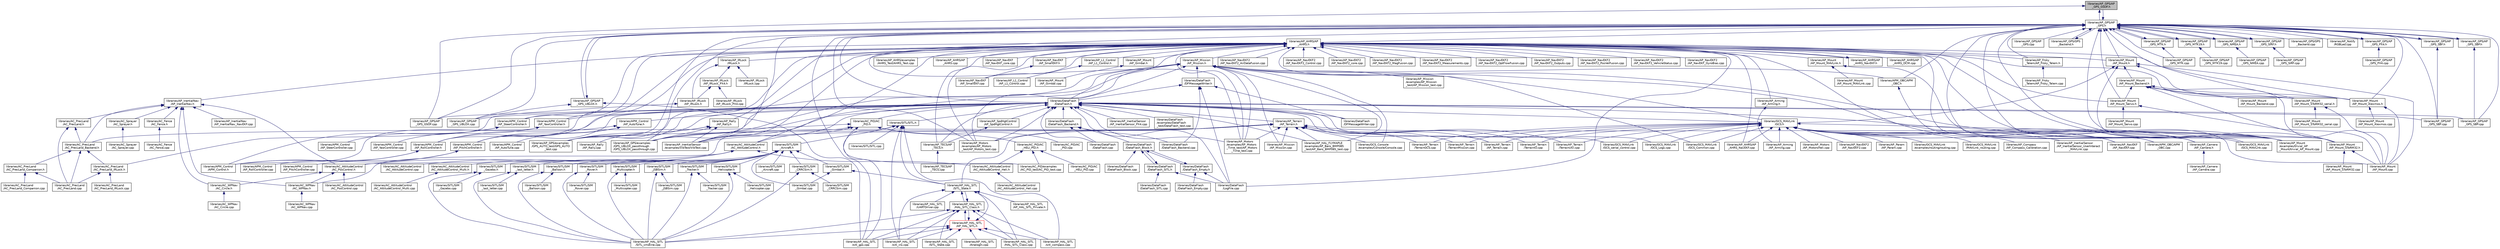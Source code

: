 digraph "libraries/AP_GPS/AP_GPS_GSOF.h"
{
 // INTERACTIVE_SVG=YES
  edge [fontname="Helvetica",fontsize="10",labelfontname="Helvetica",labelfontsize="10"];
  node [fontname="Helvetica",fontsize="10",shape=record];
  Node1 [label="libraries/AP_GPS/AP\l_GPS_GSOF.h",height=0.2,width=0.4,color="black", fillcolor="grey75", style="filled", fontcolor="black"];
  Node1 -> Node2 [dir="back",color="midnightblue",fontsize="10",style="solid",fontname="Helvetica"];
  Node2 [label="libraries/AP_GPS/AP\l_GPS.h",height=0.2,width=0.4,color="black", fillcolor="white", style="filled",URL="$AP__GPS_8h.html"];
  Node2 -> Node3 [dir="back",color="midnightblue",fontsize="10",style="solid",fontname="Helvetica"];
  Node3 [label="libraries/AP_AHRS/AP\l_AHRS.h",height=0.2,width=0.4,color="black", fillcolor="white", style="filled",URL="$AP__AHRS_8h.html"];
  Node3 -> Node4 [dir="back",color="midnightblue",fontsize="10",style="solid",fontname="Helvetica"];
  Node4 [label="libraries/AC_AttitudeControl\l/AC_AttitudeControl.h",height=0.2,width=0.4,color="black", fillcolor="white", style="filled",URL="$AC__AttitudeControl_8h.html",tooltip="ArduCopter attitude control library. "];
  Node4 -> Node5 [dir="back",color="midnightblue",fontsize="10",style="solid",fontname="Helvetica"];
  Node5 [label="libraries/AC_AttitudeControl\l/AC_AttitudeControl.cpp",height=0.2,width=0.4,color="black", fillcolor="white", style="filled",URL="$AC__AttitudeControl_8cpp.html"];
  Node4 -> Node6 [dir="back",color="midnightblue",fontsize="10",style="solid",fontname="Helvetica"];
  Node6 [label="libraries/AC_AttitudeControl\l/AC_AttitudeControl_Heli.h",height=0.2,width=0.4,color="black", fillcolor="white", style="filled",URL="$AC__AttitudeControl__Heli_8h.html",tooltip="ArduCopter attitude control library for traditional helicopters. "];
  Node6 -> Node7 [dir="back",color="midnightblue",fontsize="10",style="solid",fontname="Helvetica"];
  Node7 [label="libraries/AC_AttitudeControl\l/AC_AttitudeControl_Heli.cpp",height=0.2,width=0.4,color="black", fillcolor="white", style="filled",URL="$AC__AttitudeControl__Heli_8cpp.html"];
  Node4 -> Node8 [dir="back",color="midnightblue",fontsize="10",style="solid",fontname="Helvetica"];
  Node8 [label="libraries/AC_AttitudeControl\l/AC_AttitudeControl_Multi.h",height=0.2,width=0.4,color="black", fillcolor="white", style="filled",URL="$AC__AttitudeControl__Multi_8h.html",tooltip="ArduCopter attitude control library. "];
  Node8 -> Node9 [dir="back",color="midnightblue",fontsize="10",style="solid",fontname="Helvetica"];
  Node9 [label="libraries/AC_AttitudeControl\l/AC_AttitudeControl_Multi.cpp",height=0.2,width=0.4,color="black", fillcolor="white", style="filled",URL="$AC__AttitudeControl__Multi_8cpp.html"];
  Node4 -> Node10 [dir="back",color="midnightblue",fontsize="10",style="solid",fontname="Helvetica"];
  Node10 [label="libraries/AC_AttitudeControl\l/AC_PosControl.h",height=0.2,width=0.4,color="black", fillcolor="white", style="filled",URL="$AC__PosControl_8h.html"];
  Node10 -> Node11 [dir="back",color="midnightblue",fontsize="10",style="solid",fontname="Helvetica"];
  Node11 [label="libraries/AC_AttitudeControl\l/AC_PosControl.cpp",height=0.2,width=0.4,color="black", fillcolor="white", style="filled",URL="$AC__PosControl_8cpp.html"];
  Node10 -> Node12 [dir="back",color="midnightblue",fontsize="10",style="solid",fontname="Helvetica"];
  Node12 [label="libraries/AC_WPNav\l/AC_Circle.h",height=0.2,width=0.4,color="black", fillcolor="white", style="filled",URL="$AC__Circle_8h.html"];
  Node12 -> Node13 [dir="back",color="midnightblue",fontsize="10",style="solid",fontname="Helvetica"];
  Node13 [label="libraries/AC_WPNav\l/AC_Circle.cpp",height=0.2,width=0.4,color="black", fillcolor="white", style="filled",URL="$AC__Circle_8cpp.html"];
  Node10 -> Node14 [dir="back",color="midnightblue",fontsize="10",style="solid",fontname="Helvetica"];
  Node14 [label="libraries/AC_WPNav\l/AC_WPNav.h",height=0.2,width=0.4,color="black", fillcolor="white", style="filled",URL="$AC__WPNav_8h.html"];
  Node14 -> Node15 [dir="back",color="midnightblue",fontsize="10",style="solid",fontname="Helvetica"];
  Node15 [label="libraries/AC_WPNav\l/AC_WPNav.cpp",height=0.2,width=0.4,color="black", fillcolor="white", style="filled",URL="$AC__WPNav_8cpp.html"];
  Node4 -> Node14 [dir="back",color="midnightblue",fontsize="10",style="solid",fontname="Helvetica"];
  Node3 -> Node16 [dir="back",color="midnightblue",fontsize="10",style="solid",fontname="Helvetica"];
  Node16 [label="libraries/AP_AHRS/AP\l_AHRS.cpp",height=0.2,width=0.4,color="black", fillcolor="white", style="filled",URL="$AP__AHRS_8cpp.html"];
  Node3 -> Node17 [dir="back",color="midnightblue",fontsize="10",style="solid",fontname="Helvetica"];
  Node17 [label="libraries/AP_AHRS/AP\l_AHRS_NavEKF.h",height=0.2,width=0.4,color="black", fillcolor="white", style="filled",URL="$AP__AHRS__NavEKF_8h.html"];
  Node17 -> Node3 [dir="back",color="midnightblue",fontsize="10",style="solid",fontname="Helvetica"];
  Node3 -> Node18 [dir="back",color="midnightblue",fontsize="10",style="solid",fontname="Helvetica"];
  Node18 [label="libraries/AP_AHRS/AP\l_AHRS_DCM.cpp",height=0.2,width=0.4,color="black", fillcolor="white", style="filled",URL="$AP__AHRS__DCM_8cpp.html"];
  Node3 -> Node19 [dir="back",color="midnightblue",fontsize="10",style="solid",fontname="Helvetica"];
  Node19 [label="libraries/AP_AHRS/AP\l_AHRS_NavEKF.cpp",height=0.2,width=0.4,color="black", fillcolor="white", style="filled",URL="$AP__AHRS__NavEKF_8cpp.html"];
  Node3 -> Node20 [dir="back",color="midnightblue",fontsize="10",style="solid",fontname="Helvetica"];
  Node20 [label="libraries/AP_AHRS/examples\l/AHRS_Test/AHRS_Test.cpp",height=0.2,width=0.4,color="black", fillcolor="white", style="filled",URL="$AHRS__Test_8cpp.html"];
  Node3 -> Node21 [dir="back",color="midnightblue",fontsize="10",style="solid",fontname="Helvetica"];
  Node21 [label="libraries/AP_Arming\l/AP_Arming.h",height=0.2,width=0.4,color="black", fillcolor="white", style="filled",URL="$AP__Arming_8h.html"];
  Node21 -> Node22 [dir="back",color="midnightblue",fontsize="10",style="solid",fontname="Helvetica"];
  Node22 [label="libraries/AP_Arming\l/AP_Arming.cpp",height=0.2,width=0.4,color="black", fillcolor="white", style="filled",URL="$AP__Arming_8cpp.html"];
  Node3 -> Node23 [dir="back",color="midnightblue",fontsize="10",style="solid",fontname="Helvetica"];
  Node23 [label="libraries/AP_Camera\l/AP_Camera.h",height=0.2,width=0.4,color="black", fillcolor="white", style="filled",URL="$AP__Camera_8h.html",tooltip="Photo or video camera manager, with EEPROM-backed storage of constants. "];
  Node23 -> Node24 [dir="back",color="midnightblue",fontsize="10",style="solid",fontname="Helvetica"];
  Node24 [label="libraries/AP_Camera\l/AP_Camera.cpp",height=0.2,width=0.4,color="black", fillcolor="white", style="filled",URL="$AP__Camera_8cpp.html"];
  Node3 -> Node25 [dir="back",color="midnightblue",fontsize="10",style="solid",fontname="Helvetica"];
  Node25 [label="libraries/AP_Frsky\l_Telem/AP_Frsky_Telem.h",height=0.2,width=0.4,color="black", fillcolor="white", style="filled",URL="$AP__Frsky__Telem_8h.html"];
  Node25 -> Node26 [dir="back",color="midnightblue",fontsize="10",style="solid",fontname="Helvetica"];
  Node26 [label="libraries/AP_Frsky\l_Telem/AP_Frsky_Telem.cpp",height=0.2,width=0.4,color="black", fillcolor="white", style="filled",URL="$AP__Frsky__Telem_8cpp.html"];
  Node3 -> Node27 [dir="back",color="midnightblue",fontsize="10",style="solid",fontname="Helvetica"];
  Node27 [label="libraries/AP_GPS/examples\l/GPS_AUTO_test/GPS_AUTO\l_test.cpp",height=0.2,width=0.4,color="black", fillcolor="white", style="filled",URL="$GPS__AUTO__test_8cpp.html"];
  Node3 -> Node28 [dir="back",color="midnightblue",fontsize="10",style="solid",fontname="Helvetica"];
  Node28 [label="libraries/AP_GPS/examples\l/GPS_UBLOX_passthrough\l/GPS_UBLOX_passthrough.cpp",height=0.2,width=0.4,color="black", fillcolor="white", style="filled",URL="$GPS__UBLOX__passthrough_8cpp.html"];
  Node3 -> Node29 [dir="back",color="midnightblue",fontsize="10",style="solid",fontname="Helvetica"];
  Node29 [label="libraries/AP_InertialNav\l/AP_InertialNav.h",height=0.2,width=0.4,color="black", fillcolor="white", style="filled",URL="$AP__InertialNav_8h.html"];
  Node29 -> Node10 [dir="back",color="midnightblue",fontsize="10",style="solid",fontname="Helvetica"];
  Node29 -> Node30 [dir="back",color="midnightblue",fontsize="10",style="solid",fontname="Helvetica"];
  Node30 [label="libraries/AC_Fence\l/AC_Fence.h",height=0.2,width=0.4,color="black", fillcolor="white", style="filled",URL="$AC__Fence_8h.html"];
  Node30 -> Node31 [dir="back",color="midnightblue",fontsize="10",style="solid",fontname="Helvetica"];
  Node31 [label="libraries/AC_Fence\l/AC_Fence.cpp",height=0.2,width=0.4,color="black", fillcolor="white", style="filled",URL="$AC__Fence_8cpp.html"];
  Node29 -> Node32 [dir="back",color="midnightblue",fontsize="10",style="solid",fontname="Helvetica"];
  Node32 [label="libraries/AC_PrecLand\l/AC_PrecLand.h",height=0.2,width=0.4,color="black", fillcolor="white", style="filled",URL="$AC__PrecLand_8h.html"];
  Node32 -> Node33 [dir="back",color="midnightblue",fontsize="10",style="solid",fontname="Helvetica"];
  Node33 [label="libraries/AC_PrecLand\l/AC_PrecLand.cpp",height=0.2,width=0.4,color="black", fillcolor="white", style="filled",URL="$AC__PrecLand_8cpp.html"];
  Node32 -> Node34 [dir="back",color="midnightblue",fontsize="10",style="solid",fontname="Helvetica"];
  Node34 [label="libraries/AC_PrecLand\l/AC_PrecLand_Backend.h",height=0.2,width=0.4,color="black", fillcolor="white", style="filled",URL="$AC__PrecLand__Backend_8h.html"];
  Node34 -> Node33 [dir="back",color="midnightblue",fontsize="10",style="solid",fontname="Helvetica"];
  Node34 -> Node35 [dir="back",color="midnightblue",fontsize="10",style="solid",fontname="Helvetica"];
  Node35 [label="libraries/AC_PrecLand\l/AC_PrecLand_Companion.h",height=0.2,width=0.4,color="black", fillcolor="white", style="filled",URL="$AC__PrecLand__Companion_8h.html"];
  Node35 -> Node33 [dir="back",color="midnightblue",fontsize="10",style="solid",fontname="Helvetica"];
  Node35 -> Node36 [dir="back",color="midnightblue",fontsize="10",style="solid",fontname="Helvetica"];
  Node36 [label="libraries/AC_PrecLand\l/AC_PrecLand_Companion.cpp",height=0.2,width=0.4,color="black", fillcolor="white", style="filled",URL="$AC__PrecLand__Companion_8cpp.html"];
  Node34 -> Node37 [dir="back",color="midnightblue",fontsize="10",style="solid",fontname="Helvetica"];
  Node37 [label="libraries/AC_PrecLand\l/AC_PrecLand_IRLock.h",height=0.2,width=0.4,color="black", fillcolor="white", style="filled",URL="$AC__PrecLand__IRLock_8h.html"];
  Node37 -> Node33 [dir="back",color="midnightblue",fontsize="10",style="solid",fontname="Helvetica"];
  Node37 -> Node38 [dir="back",color="midnightblue",fontsize="10",style="solid",fontname="Helvetica"];
  Node38 [label="libraries/AC_PrecLand\l/AC_PrecLand_IRLock.cpp",height=0.2,width=0.4,color="black", fillcolor="white", style="filled",URL="$AC__PrecLand__IRLock_8cpp.html"];
  Node29 -> Node34 [dir="back",color="midnightblue",fontsize="10",style="solid",fontname="Helvetica"];
  Node29 -> Node39 [dir="back",color="midnightblue",fontsize="10",style="solid",fontname="Helvetica"];
  Node39 [label="libraries/AC_Sprayer\l/AC_Sprayer.h",height=0.2,width=0.4,color="black", fillcolor="white", style="filled",URL="$AC__Sprayer_8h.html",tooltip="Crop sprayer library. "];
  Node39 -> Node40 [dir="back",color="midnightblue",fontsize="10",style="solid",fontname="Helvetica"];
  Node40 [label="libraries/AC_Sprayer\l/AC_Sprayer.cpp",height=0.2,width=0.4,color="black", fillcolor="white", style="filled",URL="$AC__Sprayer_8cpp.html"];
  Node29 -> Node12 [dir="back",color="midnightblue",fontsize="10",style="solid",fontname="Helvetica"];
  Node29 -> Node14 [dir="back",color="midnightblue",fontsize="10",style="solid",fontname="Helvetica"];
  Node29 -> Node41 [dir="back",color="midnightblue",fontsize="10",style="solid",fontname="Helvetica"];
  Node41 [label="libraries/AP_InertialNav\l/AP_InertialNav_NavEKF.cpp",height=0.2,width=0.4,color="black", fillcolor="white", style="filled",URL="$AP__InertialNav__NavEKF_8cpp.html"];
  Node3 -> Node42 [dir="back",color="midnightblue",fontsize="10",style="solid",fontname="Helvetica"];
  Node42 [label="libraries/AP_InertialSensor\l/examples/VibTest/VibTest.cpp",height=0.2,width=0.4,color="black", fillcolor="white", style="filled",URL="$VibTest_8cpp.html"];
  Node3 -> Node43 [dir="back",color="midnightblue",fontsize="10",style="solid",fontname="Helvetica"];
  Node43 [label="libraries/AP_IRLock\l/IRLock.h",height=0.2,width=0.4,color="black", fillcolor="white", style="filled",URL="$IRLock_8h.html"];
  Node43 -> Node44 [dir="back",color="midnightblue",fontsize="10",style="solid",fontname="Helvetica"];
  Node44 [label="libraries/AP_IRLock\l/AP_IRLock.h",height=0.2,width=0.4,color="black", fillcolor="white", style="filled",URL="$AP__IRLock_8h.html"];
  Node44 -> Node37 [dir="back",color="midnightblue",fontsize="10",style="solid",fontname="Helvetica"];
  Node43 -> Node45 [dir="back",color="midnightblue",fontsize="10",style="solid",fontname="Helvetica"];
  Node45 [label="libraries/AP_IRLock\l/AP_IRLock_PX4.h",height=0.2,width=0.4,color="black", fillcolor="white", style="filled",URL="$AP__IRLock__PX4_8h.html"];
  Node45 -> Node44 [dir="back",color="midnightblue",fontsize="10",style="solid",fontname="Helvetica"];
  Node45 -> Node46 [dir="back",color="midnightblue",fontsize="10",style="solid",fontname="Helvetica"];
  Node46 [label="libraries/AP_IRLock\l/AP_IRLock_PX4.cpp",height=0.2,width=0.4,color="black", fillcolor="white", style="filled",URL="$AP__IRLock__PX4_8cpp.html"];
  Node43 -> Node47 [dir="back",color="midnightblue",fontsize="10",style="solid",fontname="Helvetica"];
  Node47 [label="libraries/AP_IRLock\l/IRLock.cpp",height=0.2,width=0.4,color="black", fillcolor="white", style="filled",URL="$IRLock_8cpp.html"];
  Node3 -> Node48 [dir="back",color="midnightblue",fontsize="10",style="solid",fontname="Helvetica"];
  Node48 [label="libraries/AP_L1_Control\l/AP_L1_Control.h",height=0.2,width=0.4,color="black", fillcolor="white", style="filled",URL="$AP__L1__Control_8h.html",tooltip="L1 Control algorithm. This is a instance of an AP_Navigation class. "];
  Node48 -> Node49 [dir="back",color="midnightblue",fontsize="10",style="solid",fontname="Helvetica"];
  Node49 [label="libraries/AP_L1_Control\l/AP_L1_Control.cpp",height=0.2,width=0.4,color="black", fillcolor="white", style="filled",URL="$AP__L1__Control_8cpp.html"];
  Node3 -> Node50 [dir="back",color="midnightblue",fontsize="10",style="solid",fontname="Helvetica"];
  Node50 [label="libraries/AP_Mission\l/AP_Mission.h",height=0.2,width=0.4,color="black", fillcolor="white", style="filled",URL="$AP__Mission_8h.html",tooltip="Handles the MAVLINK command mission stack. Reads and writes mission to storage. "];
  Node50 -> Node23 [dir="back",color="midnightblue",fontsize="10",style="solid",fontname="Helvetica"];
  Node50 -> Node27 [dir="back",color="midnightblue",fontsize="10",style="solid",fontname="Helvetica"];
  Node50 -> Node28 [dir="back",color="midnightblue",fontsize="10",style="solid",fontname="Helvetica"];
  Node50 -> Node51 [dir="back",color="midnightblue",fontsize="10",style="solid",fontname="Helvetica"];
  Node51 [label="libraries/AP_HAL_FLYMAPLE\l/examples/AP_Baro_BMP085\l_test/AP_Baro_BMP085_test.cpp",height=0.2,width=0.4,color="black", fillcolor="white", style="filled",URL="$AP__Baro__BMP085__test_8cpp.html"];
  Node50 -> Node42 [dir="back",color="midnightblue",fontsize="10",style="solid",fontname="Helvetica"];
  Node50 -> Node52 [dir="back",color="midnightblue",fontsize="10",style="solid",fontname="Helvetica"];
  Node52 [label="libraries/AP_Mission\l/AP_Mission.cpp",height=0.2,width=0.4,color="black", fillcolor="white", style="filled",URL="$AP__Mission_8cpp.html",tooltip="Handles the MAVLINK command mission stack. Reads and writes mission to storage. "];
  Node50 -> Node53 [dir="back",color="midnightblue",fontsize="10",style="solid",fontname="Helvetica"];
  Node53 [label="libraries/AP_Mission\l/examples/AP_Mission\l_test/AP_Mission_test.cpp",height=0.2,width=0.4,color="black", fillcolor="white", style="filled",URL="$AP__Mission__test_8cpp.html"];
  Node50 -> Node54 [dir="back",color="midnightblue",fontsize="10",style="solid",fontname="Helvetica"];
  Node54 [label="libraries/AP_Motors\l/examples/AP_Motors\l_test/AP_Motors_test.cpp",height=0.2,width=0.4,color="black", fillcolor="white", style="filled",URL="$AP__Motors__test_8cpp.html"];
  Node50 -> Node55 [dir="back",color="midnightblue",fontsize="10",style="solid",fontname="Helvetica"];
  Node55 [label="libraries/AP_Motors\l/examples/AP_Motors\l_Time_test/AP_Motors\l_Time_test.cpp",height=0.2,width=0.4,color="black", fillcolor="white", style="filled",URL="$AP__Motors__Time__test_8cpp.html"];
  Node50 -> Node56 [dir="back",color="midnightblue",fontsize="10",style="solid",fontname="Helvetica"];
  Node56 [label="libraries/AP_Mount\l/examples/trivial_AP\l_Mount/trivial_AP_Mount.cpp",height=0.2,width=0.4,color="black", fillcolor="white", style="filled",URL="$trivial__AP__Mount_8cpp.html"];
  Node50 -> Node57 [dir="back",color="midnightblue",fontsize="10",style="solid",fontname="Helvetica"];
  Node57 [label="libraries/APM_OBC/APM\l_OBC.h",height=0.2,width=0.4,color="black", fillcolor="white", style="filled",URL="$APM__OBC_8h.html"];
  Node57 -> Node58 [dir="back",color="midnightblue",fontsize="10",style="solid",fontname="Helvetica"];
  Node58 [label="libraries/APM_OBC/APM\l_OBC.cpp",height=0.2,width=0.4,color="black", fillcolor="white", style="filled",URL="$APM__OBC_8cpp.html"];
  Node50 -> Node59 [dir="back",color="midnightblue",fontsize="10",style="solid",fontname="Helvetica"];
  Node59 [label="libraries/DataFlash\l/DataFlash.h",height=0.2,width=0.4,color="black", fillcolor="white", style="filled",URL="$DataFlash_8h.html"];
  Node59 -> Node60 [dir="back",color="midnightblue",fontsize="10",style="solid",fontname="Helvetica"];
  Node60 [label="libraries/AC_PID/AC\l_PID.h",height=0.2,width=0.4,color="black", fillcolor="white", style="filled",URL="$AC__PID_8h.html",tooltip="Generic PID algorithm, with EEPROM-backed storage of constants. "];
  Node60 -> Node4 [dir="back",color="midnightblue",fontsize="10",style="solid",fontname="Helvetica"];
  Node60 -> Node10 [dir="back",color="midnightblue",fontsize="10",style="solid",fontname="Helvetica"];
  Node60 -> Node61 [dir="back",color="midnightblue",fontsize="10",style="solid",fontname="Helvetica"];
  Node61 [label="libraries/AC_PID/AC\l_HELI_PID.h",height=0.2,width=0.4,color="black", fillcolor="white", style="filled",URL="$AC__HELI__PID_8h.html",tooltip="Helicopter Specific Rate PID algorithm, with EEPROM-backed storage of constants. "];
  Node61 -> Node6 [dir="back",color="midnightblue",fontsize="10",style="solid",fontname="Helvetica"];
  Node61 -> Node62 [dir="back",color="midnightblue",fontsize="10",style="solid",fontname="Helvetica"];
  Node62 [label="libraries/AC_PID/AC\l_HELI_PID.cpp",height=0.2,width=0.4,color="black", fillcolor="white", style="filled",URL="$AC__HELI__PID_8cpp.html",tooltip="Generic PID algorithm. "];
  Node61 -> Node63 [dir="back",color="midnightblue",fontsize="10",style="solid",fontname="Helvetica"];
  Node63 [label="libraries/AC_PID/examples\l/AC_PID_test/AC_PID_test.cpp",height=0.2,width=0.4,color="black", fillcolor="white", style="filled",URL="$AC__PID__test_8cpp.html"];
  Node60 -> Node64 [dir="back",color="midnightblue",fontsize="10",style="solid",fontname="Helvetica"];
  Node64 [label="libraries/AC_PID/AC\l_PID.cpp",height=0.2,width=0.4,color="black", fillcolor="white", style="filled",URL="$AC__PID_8cpp.html",tooltip="Generic PID algorithm. "];
  Node60 -> Node63 [dir="back",color="midnightblue",fontsize="10",style="solid",fontname="Helvetica"];
  Node60 -> Node34 [dir="back",color="midnightblue",fontsize="10",style="solid",fontname="Helvetica"];
  Node59 -> Node65 [dir="back",color="midnightblue",fontsize="10",style="solid",fontname="Helvetica"];
  Node65 [label="libraries/AP_GPS/AP\l_GPS_GSOF.cpp",height=0.2,width=0.4,color="black", fillcolor="white", style="filled",URL="$AP__GPS__GSOF_8cpp.html"];
  Node59 -> Node66 [dir="back",color="midnightblue",fontsize="10",style="solid",fontname="Helvetica"];
  Node66 [label="libraries/AP_GPS/AP\l_GPS_SBF.cpp",height=0.2,width=0.4,color="black", fillcolor="white", style="filled",URL="$AP__GPS__SBF_8cpp.html"];
  Node59 -> Node67 [dir="back",color="midnightblue",fontsize="10",style="solid",fontname="Helvetica"];
  Node67 [label="libraries/AP_GPS/AP\l_GPS_SBP.cpp",height=0.2,width=0.4,color="black", fillcolor="white", style="filled",URL="$AP__GPS__SBP_8cpp.html"];
  Node59 -> Node68 [dir="back",color="midnightblue",fontsize="10",style="solid",fontname="Helvetica"];
  Node68 [label="libraries/AP_GPS/AP\l_GPS_UBLOX.cpp",height=0.2,width=0.4,color="black", fillcolor="white", style="filled",URL="$AP__GPS__UBLOX_8cpp.html"];
  Node59 -> Node27 [dir="back",color="midnightblue",fontsize="10",style="solid",fontname="Helvetica"];
  Node59 -> Node28 [dir="back",color="midnightblue",fontsize="10",style="solid",fontname="Helvetica"];
  Node59 -> Node51 [dir="back",color="midnightblue",fontsize="10",style="solid",fontname="Helvetica"];
  Node59 -> Node69 [dir="back",color="midnightblue",fontsize="10",style="solid",fontname="Helvetica"];
  Node69 [label="libraries/AP_InertialSensor\l/AP_InertialSensor_PX4.cpp",height=0.2,width=0.4,color="black", fillcolor="white", style="filled",URL="$AP__InertialSensor__PX4_8cpp.html"];
  Node59 -> Node42 [dir="back",color="midnightblue",fontsize="10",style="solid",fontname="Helvetica"];
  Node59 -> Node54 [dir="back",color="midnightblue",fontsize="10",style="solid",fontname="Helvetica"];
  Node59 -> Node55 [dir="back",color="midnightblue",fontsize="10",style="solid",fontname="Helvetica"];
  Node59 -> Node56 [dir="back",color="midnightblue",fontsize="10",style="solid",fontname="Helvetica"];
  Node59 -> Node70 [dir="back",color="midnightblue",fontsize="10",style="solid",fontname="Helvetica"];
  Node70 [label="libraries/AP_SpdHgtControl\l/AP_SpdHgtControl.h",height=0.2,width=0.4,color="black", fillcolor="white", style="filled",URL="$AP__SpdHgtControl_8h.html",tooltip="generic speed & height controller interface "];
  Node70 -> Node71 [dir="back",color="midnightblue",fontsize="10",style="solid",fontname="Helvetica"];
  Node71 [label="libraries/AP_TECS/AP\l_TECS.h",height=0.2,width=0.4,color="black", fillcolor="white", style="filled",URL="$AP__TECS_8h.html",tooltip="Combined Total Energy Speed & Height Control. This is a instance of an AP_SpdHgtControl class..."];
  Node71 -> Node72 [dir="back",color="midnightblue",fontsize="10",style="solid",fontname="Helvetica"];
  Node72 [label="libraries/AP_TECS/AP\l_TECS.cpp",height=0.2,width=0.4,color="black", fillcolor="white", style="filled",URL="$AP__TECS_8cpp.html"];
  Node59 -> Node71 [dir="back",color="midnightblue",fontsize="10",style="solid",fontname="Helvetica"];
  Node59 -> Node73 [dir="back",color="midnightblue",fontsize="10",style="solid",fontname="Helvetica"];
  Node73 [label="libraries/AP_Terrain\l/AP_Terrain.cpp",height=0.2,width=0.4,color="black", fillcolor="white", style="filled",URL="$AP__Terrain_8cpp.html"];
  Node59 -> Node74 [dir="back",color="midnightblue",fontsize="10",style="solid",fontname="Helvetica"];
  Node74 [label="libraries/AP_Terrain\l/AP_Terrain.h",height=0.2,width=0.4,color="black", fillcolor="white", style="filled",URL="$AP__Terrain_8h.html"];
  Node74 -> Node27 [dir="back",color="midnightblue",fontsize="10",style="solid",fontname="Helvetica"];
  Node74 -> Node28 [dir="back",color="midnightblue",fontsize="10",style="solid",fontname="Helvetica"];
  Node74 -> Node51 [dir="back",color="midnightblue",fontsize="10",style="solid",fontname="Helvetica"];
  Node74 -> Node75 [dir="back",color="midnightblue",fontsize="10",style="solid",fontname="Helvetica"];
  Node75 [label="libraries/AP_HAL_SITL\l/SITL_State.h",height=0.2,width=0.4,color="black", fillcolor="white", style="filled",URL="$SITL__State_8h.html"];
  Node75 -> Node76 [dir="back",color="midnightblue",fontsize="10",style="solid",fontname="Helvetica"];
  Node76 [label="libraries/AP_HAL_SITL\l/HAL_SITL_Class.h",height=0.2,width=0.4,color="black", fillcolor="white", style="filled",URL="$HAL__SITL__Class_8h.html"];
  Node76 -> Node77 [dir="back",color="midnightblue",fontsize="10",style="solid",fontname="Helvetica"];
  Node77 [label="libraries/AP_HAL_SITL\l/AP_HAL_SITL.h",height=0.2,width=0.4,color="red", fillcolor="white", style="filled",URL="$AP__HAL__SITL_8h.html"];
  Node77 -> Node78 [dir="back",color="midnightblue",fontsize="10",style="solid",fontname="Helvetica"];
  Node78 [label="libraries/AP_HAL_SITL\l/AnalogIn.cpp",height=0.2,width=0.4,color="black", fillcolor="white", style="filled",URL="$SITL_2AnalogIn_8cpp.html"];
  Node77 -> Node76 [dir="back",color="midnightblue",fontsize="10",style="solid",fontname="Helvetica"];
  Node77 -> Node75 [dir="back",color="midnightblue",fontsize="10",style="solid",fontname="Helvetica"];
  Node77 -> Node79 [dir="back",color="midnightblue",fontsize="10",style="solid",fontname="Helvetica"];
  Node79 [label="libraries/AP_HAL_SITL\l/HAL_SITL_Class.cpp",height=0.2,width=0.4,color="black", fillcolor="white", style="filled",URL="$HAL__SITL__Class_8cpp.html"];
  Node77 -> Node80 [dir="back",color="midnightblue",fontsize="10",style="solid",fontname="Helvetica"];
  Node80 [label="libraries/AP_HAL_SITL\l/SITL_cmdline.cpp",height=0.2,width=0.4,color="black", fillcolor="white", style="filled",URL="$SITL__cmdline_8cpp.html"];
  Node77 -> Node81 [dir="back",color="midnightblue",fontsize="10",style="solid",fontname="Helvetica"];
  Node81 [label="libraries/AP_HAL_SITL\l/sitl_compass.cpp",height=0.2,width=0.4,color="black", fillcolor="white", style="filled",URL="$sitl__compass_8cpp.html"];
  Node77 -> Node82 [dir="back",color="midnightblue",fontsize="10",style="solid",fontname="Helvetica"];
  Node82 [label="libraries/AP_HAL_SITL\l/sitl_gps.cpp",height=0.2,width=0.4,color="black", fillcolor="white", style="filled",URL="$sitl__gps_8cpp.html"];
  Node77 -> Node83 [dir="back",color="midnightblue",fontsize="10",style="solid",fontname="Helvetica"];
  Node83 [label="libraries/AP_HAL_SITL\l/sitl_ins.cpp",height=0.2,width=0.4,color="black", fillcolor="white", style="filled",URL="$sitl__ins_8cpp.html"];
  Node77 -> Node84 [dir="back",color="midnightblue",fontsize="10",style="solid",fontname="Helvetica"];
  Node84 [label="libraries/AP_HAL_SITL\l/SITL_State.cpp",height=0.2,width=0.4,color="black", fillcolor="white", style="filled",URL="$SITL__State_8cpp.html"];
  Node76 -> Node75 [dir="back",color="midnightblue",fontsize="10",style="solid",fontname="Helvetica"];
  Node76 -> Node79 [dir="back",color="midnightblue",fontsize="10",style="solid",fontname="Helvetica"];
  Node76 -> Node80 [dir="back",color="midnightblue",fontsize="10",style="solid",fontname="Helvetica"];
  Node76 -> Node81 [dir="back",color="midnightblue",fontsize="10",style="solid",fontname="Helvetica"];
  Node76 -> Node82 [dir="back",color="midnightblue",fontsize="10",style="solid",fontname="Helvetica"];
  Node76 -> Node83 [dir="back",color="midnightblue",fontsize="10",style="solid",fontname="Helvetica"];
  Node76 -> Node84 [dir="back",color="midnightblue",fontsize="10",style="solid",fontname="Helvetica"];
  Node75 -> Node85 [dir="back",color="midnightblue",fontsize="10",style="solid",fontname="Helvetica"];
  Node85 [label="libraries/AP_HAL_SITL\l/AP_HAL_SITL_Private.h",height=0.2,width=0.4,color="black", fillcolor="white", style="filled",URL="$AP__HAL__SITL__Private_8h.html"];
  Node75 -> Node79 [dir="back",color="midnightblue",fontsize="10",style="solid",fontname="Helvetica"];
  Node75 -> Node83 [dir="back",color="midnightblue",fontsize="10",style="solid",fontname="Helvetica"];
  Node75 -> Node86 [dir="back",color="midnightblue",fontsize="10",style="solid",fontname="Helvetica"];
  Node86 [label="libraries/AP_HAL_SITL\l/UARTDriver.cpp",height=0.2,width=0.4,color="black", fillcolor="white", style="filled",URL="$SITL_2UARTDriver_8cpp.html"];
  Node74 -> Node42 [dir="back",color="midnightblue",fontsize="10",style="solid",fontname="Helvetica"];
  Node74 -> Node52 [dir="back",color="midnightblue",fontsize="10",style="solid",fontname="Helvetica"];
  Node74 -> Node54 [dir="back",color="midnightblue",fontsize="10",style="solid",fontname="Helvetica"];
  Node74 -> Node55 [dir="back",color="midnightblue",fontsize="10",style="solid",fontname="Helvetica"];
  Node74 -> Node56 [dir="back",color="midnightblue",fontsize="10",style="solid",fontname="Helvetica"];
  Node74 -> Node73 [dir="back",color="midnightblue",fontsize="10",style="solid",fontname="Helvetica"];
  Node74 -> Node87 [dir="back",color="midnightblue",fontsize="10",style="solid",fontname="Helvetica"];
  Node87 [label="libraries/AP_Terrain\l/TerrainGCS.cpp",height=0.2,width=0.4,color="black", fillcolor="white", style="filled",URL="$TerrainGCS_8cpp.html"];
  Node74 -> Node88 [dir="back",color="midnightblue",fontsize="10",style="solid",fontname="Helvetica"];
  Node88 [label="libraries/AP_Terrain\l/TerrainIO.cpp",height=0.2,width=0.4,color="black", fillcolor="white", style="filled",URL="$TerrainIO_8cpp.html"];
  Node74 -> Node89 [dir="back",color="midnightblue",fontsize="10",style="solid",fontname="Helvetica"];
  Node89 [label="libraries/AP_Terrain\l/TerrainMission.cpp",height=0.2,width=0.4,color="black", fillcolor="white", style="filled",URL="$TerrainMission_8cpp.html"];
  Node74 -> Node90 [dir="back",color="midnightblue",fontsize="10",style="solid",fontname="Helvetica"];
  Node90 [label="libraries/AP_Terrain\l/TerrainUtil.cpp",height=0.2,width=0.4,color="black", fillcolor="white", style="filled",URL="$TerrainUtil_8cpp.html"];
  Node74 -> Node91 [dir="back",color="midnightblue",fontsize="10",style="solid",fontname="Helvetica"];
  Node91 [label="libraries/GCS_Console\l/examples/Console/Console.cpp",height=0.2,width=0.4,color="black", fillcolor="white", style="filled",URL="$GCS__Console_2examples_2Console_2Console_8cpp.html"];
  Node59 -> Node92 [dir="back",color="midnightblue",fontsize="10",style="solid",fontname="Helvetica"];
  Node92 [label="libraries/APM_Control\l/AP_AutoTune.h",height=0.2,width=0.4,color="black", fillcolor="white", style="filled",URL="$AP__AutoTune_8h.html"];
  Node92 -> Node93 [dir="back",color="midnightblue",fontsize="10",style="solid",fontname="Helvetica"];
  Node93 [label="libraries/APM_Control\l/AP_AutoTune.cpp",height=0.2,width=0.4,color="black", fillcolor="white", style="filled",URL="$AP__AutoTune_8cpp.html"];
  Node92 -> Node94 [dir="back",color="midnightblue",fontsize="10",style="solid",fontname="Helvetica"];
  Node94 [label="libraries/APM_Control\l/AP_PitchController.h",height=0.2,width=0.4,color="black", fillcolor="white", style="filled",URL="$AP__PitchController_8h.html"];
  Node94 -> Node95 [dir="back",color="midnightblue",fontsize="10",style="solid",fontname="Helvetica"];
  Node95 [label="libraries/APM_Control\l/AP_PitchController.cpp",height=0.2,width=0.4,color="black", fillcolor="white", style="filled",URL="$AP__PitchController_8cpp.html"];
  Node94 -> Node96 [dir="back",color="midnightblue",fontsize="10",style="solid",fontname="Helvetica"];
  Node96 [label="libraries/APM_Control\l/APM_Control.h",height=0.2,width=0.4,color="black", fillcolor="white", style="filled",URL="$APM__Control_8h.html"];
  Node92 -> Node97 [dir="back",color="midnightblue",fontsize="10",style="solid",fontname="Helvetica"];
  Node97 [label="libraries/APM_Control\l/AP_RollController.h",height=0.2,width=0.4,color="black", fillcolor="white", style="filled",URL="$AP__RollController_8h.html"];
  Node97 -> Node98 [dir="back",color="midnightblue",fontsize="10",style="solid",fontname="Helvetica"];
  Node98 [label="libraries/APM_Control\l/AP_RollController.cpp",height=0.2,width=0.4,color="black", fillcolor="white", style="filled",URL="$AP__RollController_8cpp.html"];
  Node97 -> Node96 [dir="back",color="midnightblue",fontsize="10",style="solid",fontname="Helvetica"];
  Node59 -> Node94 [dir="back",color="midnightblue",fontsize="10",style="solid",fontname="Helvetica"];
  Node59 -> Node97 [dir="back",color="midnightblue",fontsize="10",style="solid",fontname="Helvetica"];
  Node59 -> Node99 [dir="back",color="midnightblue",fontsize="10",style="solid",fontname="Helvetica"];
  Node99 [label="libraries/APM_Control\l/AP_SteerController.h",height=0.2,width=0.4,color="black", fillcolor="white", style="filled",URL="$AP__SteerController_8h.html"];
  Node99 -> Node100 [dir="back",color="midnightblue",fontsize="10",style="solid",fontname="Helvetica"];
  Node100 [label="libraries/APM_Control\l/AP_SteerController.cpp",height=0.2,width=0.4,color="black", fillcolor="white", style="filled",URL="$AP__SteerController_8cpp.html"];
  Node99 -> Node96 [dir="back",color="midnightblue",fontsize="10",style="solid",fontname="Helvetica"];
  Node59 -> Node101 [dir="back",color="midnightblue",fontsize="10",style="solid",fontname="Helvetica"];
  Node101 [label="libraries/APM_Control\l/AP_YawController.h",height=0.2,width=0.4,color="black", fillcolor="white", style="filled",URL="$AP__YawController_8h.html"];
  Node101 -> Node102 [dir="back",color="midnightblue",fontsize="10",style="solid",fontname="Helvetica"];
  Node102 [label="libraries/APM_Control\l/AP_YawController.cpp",height=0.2,width=0.4,color="black", fillcolor="white", style="filled",URL="$AP__YawController_8cpp.html"];
  Node101 -> Node96 [dir="back",color="midnightblue",fontsize="10",style="solid",fontname="Helvetica"];
  Node59 -> Node103 [dir="back",color="midnightblue",fontsize="10",style="solid",fontname="Helvetica"];
  Node103 [label="libraries/DataFlash\l/DataFlash.cpp",height=0.2,width=0.4,color="black", fillcolor="white", style="filled",URL="$DataFlash_8cpp.html"];
  Node59 -> Node104 [dir="back",color="midnightblue",fontsize="10",style="solid",fontname="Helvetica"];
  Node104 [label="libraries/DataFlash\l/DataFlash_Backend.h",height=0.2,width=0.4,color="black", fillcolor="white", style="filled",URL="$DataFlash__Backend_8h.html"];
  Node104 -> Node103 [dir="back",color="midnightblue",fontsize="10",style="solid",fontname="Helvetica"];
  Node104 -> Node105 [dir="back",color="midnightblue",fontsize="10",style="solid",fontname="Helvetica"];
  Node105 [label="libraries/DataFlash\l/DataFlash_Backend.cpp",height=0.2,width=0.4,color="black", fillcolor="white", style="filled",URL="$DataFlash__Backend_8cpp.html"];
  Node104 -> Node106 [dir="back",color="midnightblue",fontsize="10",style="solid",fontname="Helvetica"];
  Node106 [label="libraries/DataFlash\l/DataFlash_Block.h",height=0.2,width=0.4,color="black", fillcolor="white", style="filled",URL="$DataFlash__Block_8h.html"];
  Node106 -> Node107 [dir="back",color="midnightblue",fontsize="10",style="solid",fontname="Helvetica"];
  Node107 [label="libraries/DataFlash\l/DataFlash_Block.cpp",height=0.2,width=0.4,color="black", fillcolor="white", style="filled",URL="$DataFlash__Block_8cpp.html"];
  Node106 -> Node108 [dir="back",color="midnightblue",fontsize="10",style="solid",fontname="Helvetica"];
  Node108 [label="libraries/DataFlash\l/DataFlash_SITL.h",height=0.2,width=0.4,color="black", fillcolor="white", style="filled",URL="$DataFlash__SITL_8h.html"];
  Node108 -> Node106 [dir="back",color="midnightblue",fontsize="10",style="solid",fontname="Helvetica"];
  Node108 -> Node109 [dir="back",color="midnightblue",fontsize="10",style="solid",fontname="Helvetica"];
  Node109 [label="libraries/DataFlash\l/DataFlash_SITL.cpp",height=0.2,width=0.4,color="black", fillcolor="white", style="filled",URL="$DataFlash__SITL_8cpp.html"];
  Node108 -> Node110 [dir="back",color="midnightblue",fontsize="10",style="solid",fontname="Helvetica"];
  Node110 [label="libraries/DataFlash\l/LogFile.cpp",height=0.2,width=0.4,color="black", fillcolor="white", style="filled",URL="$LogFile_8cpp.html"];
  Node106 -> Node111 [dir="back",color="midnightblue",fontsize="10",style="solid",fontname="Helvetica"];
  Node111 [label="libraries/DataFlash\l/DataFlash_Empty.h",height=0.2,width=0.4,color="black", fillcolor="white", style="filled",URL="$DataFlash__Empty_8h.html"];
  Node111 -> Node106 [dir="back",color="midnightblue",fontsize="10",style="solid",fontname="Helvetica"];
  Node111 -> Node112 [dir="back",color="midnightblue",fontsize="10",style="solid",fontname="Helvetica"];
  Node112 [label="libraries/DataFlash\l/DataFlash_Empty.cpp",height=0.2,width=0.4,color="black", fillcolor="white", style="filled",URL="$DataFlash__Empty_8cpp.html"];
  Node111 -> Node110 [dir="back",color="midnightblue",fontsize="10",style="solid",fontname="Helvetica"];
  Node59 -> Node113 [dir="back",color="midnightblue",fontsize="10",style="solid",fontname="Helvetica"];
  Node113 [label="libraries/DataFlash\l/DFMessageWriter.cpp",height=0.2,width=0.4,color="black", fillcolor="white", style="filled",URL="$DFMessageWriter_8cpp.html"];
  Node59 -> Node114 [dir="back",color="midnightblue",fontsize="10",style="solid",fontname="Helvetica"];
  Node114 [label="libraries/DataFlash\l/examples/DataFlash\l_test/DataFlash_test.cpp",height=0.2,width=0.4,color="black", fillcolor="white", style="filled",URL="$DataFlash__test_8cpp.html"];
  Node59 -> Node110 [dir="back",color="midnightblue",fontsize="10",style="solid",fontname="Helvetica"];
  Node59 -> Node115 [dir="back",color="midnightblue",fontsize="10",style="solid",fontname="Helvetica"];
  Node115 [label="libraries/GCS_MAVLink\l/GCS.h",height=0.2,width=0.4,color="black", fillcolor="white", style="filled",URL="$GCS_8h.html",tooltip="Interface definition for the various Ground Control System. "];
  Node115 -> Node19 [dir="back",color="midnightblue",fontsize="10",style="solid",fontname="Helvetica"];
  Node115 -> Node22 [dir="back",color="midnightblue",fontsize="10",style="solid",fontname="Helvetica"];
  Node115 -> Node23 [dir="back",color="midnightblue",fontsize="10",style="solid",fontname="Helvetica"];
  Node115 -> Node116 [dir="back",color="midnightblue",fontsize="10",style="solid",fontname="Helvetica"];
  Node116 [label="libraries/AP_Compass\l/AP_Compass_Calibration.cpp",height=0.2,width=0.4,color="black", fillcolor="white", style="filled",URL="$AP__Compass__Calibration_8cpp.html"];
  Node115 -> Node117 [dir="back",color="midnightblue",fontsize="10",style="solid",fontname="Helvetica"];
  Node117 [label="libraries/AP_InertialSensor\l/AP_InertialSensor_UserInteract\l_MAVLink.cpp",height=0.2,width=0.4,color="black", fillcolor="white", style="filled",URL="$AP__InertialSensor__UserInteract__MAVLink_8cpp.html"];
  Node115 -> Node118 [dir="back",color="midnightblue",fontsize="10",style="solid",fontname="Helvetica"];
  Node118 [label="libraries/AP_Motors\l/AP_MotorsHeli.cpp",height=0.2,width=0.4,color="black", fillcolor="white", style="filled",URL="$AP__MotorsHeli_8cpp.html"];
  Node115 -> Node119 [dir="back",color="midnightblue",fontsize="10",style="solid",fontname="Helvetica"];
  Node119 [label="libraries/AP_Mount\l/AP_Mount_SToRM32.h",height=0.2,width=0.4,color="black", fillcolor="white", style="filled",URL="$AP__Mount__SToRM32_8h.html"];
  Node119 -> Node120 [dir="back",color="midnightblue",fontsize="10",style="solid",fontname="Helvetica"];
  Node120 [label="libraries/AP_Mount\l/AP_Mount.cpp",height=0.2,width=0.4,color="black", fillcolor="white", style="filled",URL="$AP__Mount_8cpp.html"];
  Node119 -> Node121 [dir="back",color="midnightblue",fontsize="10",style="solid",fontname="Helvetica"];
  Node121 [label="libraries/AP_Mount\l/AP_Mount_SToRM32.cpp",height=0.2,width=0.4,color="black", fillcolor="white", style="filled",URL="$AP__Mount__SToRM32_8cpp.html"];
  Node115 -> Node122 [dir="back",color="midnightblue",fontsize="10",style="solid",fontname="Helvetica"];
  Node122 [label="libraries/AP_NavEKF\l/AP_NavEKF.cpp",height=0.2,width=0.4,color="black", fillcolor="white", style="filled",URL="$AP__NavEKF_8cpp.html"];
  Node115 -> Node123 [dir="back",color="midnightblue",fontsize="10",style="solid",fontname="Helvetica"];
  Node123 [label="libraries/AP_NavEKF2\l/AP_NavEKF2.cpp",height=0.2,width=0.4,color="black", fillcolor="white", style="filled",URL="$AP__NavEKF2_8cpp.html"];
  Node115 -> Node124 [dir="back",color="midnightblue",fontsize="10",style="solid",fontname="Helvetica"];
  Node124 [label="libraries/AP_Param\l/AP_Param.cpp",height=0.2,width=0.4,color="black", fillcolor="white", style="filled",URL="$AP__Param_8cpp.html",tooltip="The AP variable store. "];
  Node115 -> Node73 [dir="back",color="midnightblue",fontsize="10",style="solid",fontname="Helvetica"];
  Node115 -> Node87 [dir="back",color="midnightblue",fontsize="10",style="solid",fontname="Helvetica"];
  Node115 -> Node88 [dir="back",color="midnightblue",fontsize="10",style="solid",fontname="Helvetica"];
  Node115 -> Node89 [dir="back",color="midnightblue",fontsize="10",style="solid",fontname="Helvetica"];
  Node115 -> Node90 [dir="back",color="midnightblue",fontsize="10",style="solid",fontname="Helvetica"];
  Node115 -> Node58 [dir="back",color="midnightblue",fontsize="10",style="solid",fontname="Helvetica"];
  Node115 -> Node125 [dir="back",color="midnightblue",fontsize="10",style="solid",fontname="Helvetica"];
  Node125 [label="libraries/GCS_MAVLink\l/examples/routing/routing.cpp",height=0.2,width=0.4,color="black", fillcolor="white", style="filled",URL="$routing_8cpp.html"];
  Node115 -> Node126 [dir="back",color="midnightblue",fontsize="10",style="solid",fontname="Helvetica"];
  Node126 [label="libraries/GCS_MAVLink\l/GCS_Common.cpp",height=0.2,width=0.4,color="black", fillcolor="white", style="filled",URL="$GCS__Common_8cpp.html"];
  Node115 -> Node127 [dir="back",color="midnightblue",fontsize="10",style="solid",fontname="Helvetica"];
  Node127 [label="libraries/GCS_MAVLink\l/GCS_Logs.cpp",height=0.2,width=0.4,color="black", fillcolor="white", style="filled",URL="$GCS__Logs_8cpp.html"];
  Node115 -> Node128 [dir="back",color="midnightblue",fontsize="10",style="solid",fontname="Helvetica"];
  Node128 [label="libraries/GCS_MAVLink\l/GCS_MAVLink.cpp",height=0.2,width=0.4,color="black", fillcolor="white", style="filled",URL="$GCS__MAVLink_8cpp.html"];
  Node115 -> Node129 [dir="back",color="midnightblue",fontsize="10",style="solid",fontname="Helvetica"];
  Node129 [label="libraries/GCS_MAVLink\l/GCS_serial_control.cpp",height=0.2,width=0.4,color="black", fillcolor="white", style="filled",URL="$GCS__serial__control_8cpp.html"];
  Node115 -> Node130 [dir="back",color="midnightblue",fontsize="10",style="solid",fontname="Helvetica"];
  Node130 [label="libraries/GCS_MAVLink\l/MAVLink_routing.cpp",height=0.2,width=0.4,color="black", fillcolor="white", style="filled",URL="$MAVLink__routing_8cpp.html"];
  Node59 -> Node127 [dir="back",color="midnightblue",fontsize="10",style="solid",fontname="Helvetica"];
  Node59 -> Node129 [dir="back",color="midnightblue",fontsize="10",style="solid",fontname="Helvetica"];
  Node59 -> Node131 [dir="back",color="midnightblue",fontsize="10",style="solid",fontname="Helvetica"];
  Node131 [label="libraries/SITL/SITL.h",height=0.2,width=0.4,color="black", fillcolor="white", style="filled",URL="$SITL_8h.html"];
  Node131 -> Node75 [dir="back",color="midnightblue",fontsize="10",style="solid",fontname="Helvetica"];
  Node131 -> Node81 [dir="back",color="midnightblue",fontsize="10",style="solid",fontname="Helvetica"];
  Node131 -> Node82 [dir="back",color="midnightblue",fontsize="10",style="solid",fontname="Helvetica"];
  Node131 -> Node83 [dir="back",color="midnightblue",fontsize="10",style="solid",fontname="Helvetica"];
  Node131 -> Node132 [dir="back",color="midnightblue",fontsize="10",style="solid",fontname="Helvetica"];
  Node132 [label="libraries/SITL/SIM\l_Aircraft.h",height=0.2,width=0.4,color="black", fillcolor="white", style="filled",URL="$SIM__Aircraft_8h.html"];
  Node132 -> Node133 [dir="back",color="midnightblue",fontsize="10",style="solid",fontname="Helvetica"];
  Node133 [label="libraries/SITL/SIM\l_Aircraft.cpp",height=0.2,width=0.4,color="black", fillcolor="white", style="filled",URL="$SIM__Aircraft_8cpp.html"];
  Node132 -> Node134 [dir="back",color="midnightblue",fontsize="10",style="solid",fontname="Helvetica"];
  Node134 [label="libraries/SITL/SIM\l_Balloon.h",height=0.2,width=0.4,color="black", fillcolor="white", style="filled",URL="$SIM__Balloon_8h.html"];
  Node134 -> Node80 [dir="back",color="midnightblue",fontsize="10",style="solid",fontname="Helvetica"];
  Node134 -> Node135 [dir="back",color="midnightblue",fontsize="10",style="solid",fontname="Helvetica"];
  Node135 [label="libraries/SITL/SIM\l_Balloon.cpp",height=0.2,width=0.4,color="black", fillcolor="white", style="filled",URL="$SIM__Balloon_8cpp.html"];
  Node132 -> Node136 [dir="back",color="midnightblue",fontsize="10",style="solid",fontname="Helvetica"];
  Node136 [label="libraries/SITL/SIM\l_CRRCSim.h",height=0.2,width=0.4,color="black", fillcolor="white", style="filled",URL="$SIM__CRRCSim_8h.html"];
  Node136 -> Node80 [dir="back",color="midnightblue",fontsize="10",style="solid",fontname="Helvetica"];
  Node136 -> Node137 [dir="back",color="midnightblue",fontsize="10",style="solid",fontname="Helvetica"];
  Node137 [label="libraries/SITL/SIM\l_CRRCSim.cpp",height=0.2,width=0.4,color="black", fillcolor="white", style="filled",URL="$SIM__CRRCSim_8cpp.html"];
  Node132 -> Node138 [dir="back",color="midnightblue",fontsize="10",style="solid",fontname="Helvetica"];
  Node138 [label="libraries/SITL/SIM\l_Gazebo.h",height=0.2,width=0.4,color="black", fillcolor="white", style="filled",URL="$SIM__Gazebo_8h.html"];
  Node138 -> Node80 [dir="back",color="midnightblue",fontsize="10",style="solid",fontname="Helvetica"];
  Node138 -> Node139 [dir="back",color="midnightblue",fontsize="10",style="solid",fontname="Helvetica"];
  Node139 [label="libraries/SITL/SIM\l_Gazebo.cpp",height=0.2,width=0.4,color="black", fillcolor="white", style="filled",URL="$SIM__Gazebo_8cpp.html"];
  Node132 -> Node140 [dir="back",color="midnightblue",fontsize="10",style="solid",fontname="Helvetica"];
  Node140 [label="libraries/SITL/SIM\l_Gimbal.h",height=0.2,width=0.4,color="black", fillcolor="white", style="filled",URL="$SIM__Gimbal_8h.html"];
  Node140 -> Node75 [dir="back",color="midnightblue",fontsize="10",style="solid",fontname="Helvetica"];
  Node140 -> Node141 [dir="back",color="midnightblue",fontsize="10",style="solid",fontname="Helvetica"];
  Node141 [label="libraries/SITL/SIM\l_Gimbal.cpp",height=0.2,width=0.4,color="black", fillcolor="white", style="filled",URL="$SIM__Gimbal_8cpp.html"];
  Node132 -> Node141 [dir="back",color="midnightblue",fontsize="10",style="solid",fontname="Helvetica"];
  Node132 -> Node142 [dir="back",color="midnightblue",fontsize="10",style="solid",fontname="Helvetica"];
  Node142 [label="libraries/SITL/SIM\l_Helicopter.h",height=0.2,width=0.4,color="black", fillcolor="white", style="filled",URL="$SIM__Helicopter_8h.html"];
  Node142 -> Node80 [dir="back",color="midnightblue",fontsize="10",style="solid",fontname="Helvetica"];
  Node142 -> Node143 [dir="back",color="midnightblue",fontsize="10",style="solid",fontname="Helvetica"];
  Node143 [label="libraries/SITL/SIM\l_Helicopter.cpp",height=0.2,width=0.4,color="black", fillcolor="white", style="filled",URL="$SIM__Helicopter_8cpp.html"];
  Node132 -> Node144 [dir="back",color="midnightblue",fontsize="10",style="solid",fontname="Helvetica"];
  Node144 [label="libraries/SITL/SIM\l_JSBSim.h",height=0.2,width=0.4,color="black", fillcolor="white", style="filled",URL="$SIM__JSBSim_8h.html"];
  Node144 -> Node80 [dir="back",color="midnightblue",fontsize="10",style="solid",fontname="Helvetica"];
  Node144 -> Node145 [dir="back",color="midnightblue",fontsize="10",style="solid",fontname="Helvetica"];
  Node145 [label="libraries/SITL/SIM\l_JSBSim.cpp",height=0.2,width=0.4,color="black", fillcolor="white", style="filled",URL="$SIM__JSBSim_8cpp.html"];
  Node132 -> Node146 [dir="back",color="midnightblue",fontsize="10",style="solid",fontname="Helvetica"];
  Node146 [label="libraries/SITL/SIM\l_last_letter.h",height=0.2,width=0.4,color="black", fillcolor="white", style="filled",URL="$SIM__last__letter_8h.html"];
  Node146 -> Node80 [dir="back",color="midnightblue",fontsize="10",style="solid",fontname="Helvetica"];
  Node146 -> Node147 [dir="back",color="midnightblue",fontsize="10",style="solid",fontname="Helvetica"];
  Node147 [label="libraries/SITL/SIM\l_last_letter.cpp",height=0.2,width=0.4,color="black", fillcolor="white", style="filled",URL="$SIM__last__letter_8cpp.html"];
  Node132 -> Node148 [dir="back",color="midnightblue",fontsize="10",style="solid",fontname="Helvetica"];
  Node148 [label="libraries/SITL/SIM\l_Multicopter.h",height=0.2,width=0.4,color="black", fillcolor="white", style="filled",URL="$SIM__Multicopter_8h.html"];
  Node148 -> Node80 [dir="back",color="midnightblue",fontsize="10",style="solid",fontname="Helvetica"];
  Node148 -> Node149 [dir="back",color="midnightblue",fontsize="10",style="solid",fontname="Helvetica"];
  Node149 [label="libraries/SITL/SIM\l_Multicopter.cpp",height=0.2,width=0.4,color="black", fillcolor="white", style="filled",URL="$SIM__Multicopter_8cpp.html"];
  Node132 -> Node150 [dir="back",color="midnightblue",fontsize="10",style="solid",fontname="Helvetica"];
  Node150 [label="libraries/SITL/SIM\l_Rover.h",height=0.2,width=0.4,color="black", fillcolor="white", style="filled",URL="$SIM__Rover_8h.html"];
  Node150 -> Node80 [dir="back",color="midnightblue",fontsize="10",style="solid",fontname="Helvetica"];
  Node150 -> Node151 [dir="back",color="midnightblue",fontsize="10",style="solid",fontname="Helvetica"];
  Node151 [label="libraries/SITL/SIM\l_Rover.cpp",height=0.2,width=0.4,color="black", fillcolor="white", style="filled",URL="$SIM__Rover_8cpp.html"];
  Node132 -> Node152 [dir="back",color="midnightblue",fontsize="10",style="solid",fontname="Helvetica"];
  Node152 [label="libraries/SITL/SIM\l_Tracker.h",height=0.2,width=0.4,color="black", fillcolor="white", style="filled",URL="$SIM__Tracker_8h.html"];
  Node152 -> Node80 [dir="back",color="midnightblue",fontsize="10",style="solid",fontname="Helvetica"];
  Node152 -> Node153 [dir="back",color="midnightblue",fontsize="10",style="solid",fontname="Helvetica"];
  Node153 [label="libraries/SITL/SIM\l_Tracker.cpp",height=0.2,width=0.4,color="black", fillcolor="white", style="filled",URL="$SIM__Tracker_8cpp.html"];
  Node131 -> Node154 [dir="back",color="midnightblue",fontsize="10",style="solid",fontname="Helvetica"];
  Node154 [label="libraries/SITL/SITL.cpp",height=0.2,width=0.4,color="black", fillcolor="white", style="filled",URL="$SITL_8cpp.html"];
  Node50 -> Node155 [dir="back",color="midnightblue",fontsize="10",style="solid",fontname="Helvetica"];
  Node155 [label="libraries/DataFlash\l/DFMessageWriter.h",height=0.2,width=0.4,color="black", fillcolor="white", style="filled",URL="$DFMessageWriter_8h.html"];
  Node155 -> Node59 [dir="back",color="midnightblue",fontsize="10",style="solid",fontname="Helvetica"];
  Node155 -> Node105 [dir="back",color="midnightblue",fontsize="10",style="solid",fontname="Helvetica"];
  Node155 -> Node113 [dir="back",color="midnightblue",fontsize="10",style="solid",fontname="Helvetica"];
  Node155 -> Node110 [dir="back",color="midnightblue",fontsize="10",style="solid",fontname="Helvetica"];
  Node50 -> Node91 [dir="back",color="midnightblue",fontsize="10",style="solid",fontname="Helvetica"];
  Node50 -> Node115 [dir="back",color="midnightblue",fontsize="10",style="solid",fontname="Helvetica"];
  Node3 -> Node54 [dir="back",color="midnightblue",fontsize="10",style="solid",fontname="Helvetica"];
  Node3 -> Node55 [dir="back",color="midnightblue",fontsize="10",style="solid",fontname="Helvetica"];
  Node3 -> Node156 [dir="back",color="midnightblue",fontsize="10",style="solid",fontname="Helvetica"];
  Node156 [label="libraries/AP_Mount\l/AP_Gimbal.h",height=0.2,width=0.4,color="black", fillcolor="white", style="filled",URL="$AP__Gimbal_8h.html"];
  Node156 -> Node157 [dir="back",color="midnightblue",fontsize="10",style="solid",fontname="Helvetica"];
  Node157 [label="libraries/AP_Mount\l/AP_Gimbal.cpp",height=0.2,width=0.4,color="black", fillcolor="white", style="filled",URL="$AP__Gimbal_8cpp.html"];
  Node3 -> Node158 [dir="back",color="midnightblue",fontsize="10",style="solid",fontname="Helvetica"];
  Node158 [label="libraries/AP_Mount\l/AP_Mount.h",height=0.2,width=0.4,color="black", fillcolor="white", style="filled",URL="$AP__Mount_8h.html"];
  Node158 -> Node120 [dir="back",color="midnightblue",fontsize="10",style="solid",fontname="Helvetica"];
  Node158 -> Node159 [dir="back",color="midnightblue",fontsize="10",style="solid",fontname="Helvetica"];
  Node159 [label="libraries/AP_Mount\l/AP_Mount_Backend.h",height=0.2,width=0.4,color="black", fillcolor="white", style="filled",URL="$AP__Mount__Backend_8h.html"];
  Node159 -> Node120 [dir="back",color="midnightblue",fontsize="10",style="solid",fontname="Helvetica"];
  Node159 -> Node160 [dir="back",color="midnightblue",fontsize="10",style="solid",fontname="Helvetica"];
  Node160 [label="libraries/AP_Mount\l/AP_Mount_Servo.h",height=0.2,width=0.4,color="black", fillcolor="white", style="filled",URL="$AP__Mount__Servo_8h.html"];
  Node160 -> Node120 [dir="back",color="midnightblue",fontsize="10",style="solid",fontname="Helvetica"];
  Node160 -> Node161 [dir="back",color="midnightblue",fontsize="10",style="solid",fontname="Helvetica"];
  Node161 [label="libraries/AP_Mount\l/AP_Mount_Servo.cpp",height=0.2,width=0.4,color="black", fillcolor="white", style="filled",URL="$AP__Mount__Servo_8cpp.html"];
  Node159 -> Node162 [dir="back",color="midnightblue",fontsize="10",style="solid",fontname="Helvetica"];
  Node162 [label="libraries/AP_Mount\l/AP_Mount_Alexmos.h",height=0.2,width=0.4,color="black", fillcolor="white", style="filled",URL="$AP__Mount__Alexmos_8h.html"];
  Node162 -> Node120 [dir="back",color="midnightblue",fontsize="10",style="solid",fontname="Helvetica"];
  Node162 -> Node163 [dir="back",color="midnightblue",fontsize="10",style="solid",fontname="Helvetica"];
  Node163 [label="libraries/AP_Mount\l/AP_Mount_Alexmos.cpp",height=0.2,width=0.4,color="black", fillcolor="white", style="filled",URL="$AP__Mount__Alexmos_8cpp.html"];
  Node159 -> Node119 [dir="back",color="midnightblue",fontsize="10",style="solid",fontname="Helvetica"];
  Node159 -> Node164 [dir="back",color="midnightblue",fontsize="10",style="solid",fontname="Helvetica"];
  Node164 [label="libraries/AP_Mount\l/AP_Mount_SToRM32_serial.h",height=0.2,width=0.4,color="black", fillcolor="white", style="filled",URL="$AP__Mount__SToRM32__serial_8h.html"];
  Node164 -> Node120 [dir="back",color="midnightblue",fontsize="10",style="solid",fontname="Helvetica"];
  Node164 -> Node165 [dir="back",color="midnightblue",fontsize="10",style="solid",fontname="Helvetica"];
  Node165 [label="libraries/AP_Mount\l/AP_Mount_SToRM32_serial.cpp",height=0.2,width=0.4,color="black", fillcolor="white", style="filled",URL="$AP__Mount__SToRM32__serial_8cpp.html"];
  Node159 -> Node166 [dir="back",color="midnightblue",fontsize="10",style="solid",fontname="Helvetica"];
  Node166 [label="libraries/AP_Mount\l/AP_Mount_Backend.cpp",height=0.2,width=0.4,color="black", fillcolor="white", style="filled",URL="$AP__Mount__Backend_8cpp.html"];
  Node158 -> Node162 [dir="back",color="midnightblue",fontsize="10",style="solid",fontname="Helvetica"];
  Node158 -> Node56 [dir="back",color="midnightblue",fontsize="10",style="solid",fontname="Helvetica"];
  Node158 -> Node115 [dir="back",color="midnightblue",fontsize="10",style="solid",fontname="Helvetica"];
  Node3 -> Node160 [dir="back",color="midnightblue",fontsize="10",style="solid",fontname="Helvetica"];
  Node3 -> Node167 [dir="back",color="midnightblue",fontsize="10",style="solid",fontname="Helvetica"];
  Node167 [label="libraries/AP_Mount\l/AP_Mount_MAVLink.h",height=0.2,width=0.4,color="black", fillcolor="white", style="filled",URL="$AP__Mount__MAVLink_8h.html"];
  Node167 -> Node120 [dir="back",color="midnightblue",fontsize="10",style="solid",fontname="Helvetica"];
  Node167 -> Node168 [dir="back",color="midnightblue",fontsize="10",style="solid",fontname="Helvetica"];
  Node168 [label="libraries/AP_Mount\l/AP_Mount_MAVLink.cpp",height=0.2,width=0.4,color="black", fillcolor="white", style="filled",URL="$AP__Mount__MAVLink_8cpp.html"];
  Node3 -> Node162 [dir="back",color="midnightblue",fontsize="10",style="solid",fontname="Helvetica"];
  Node3 -> Node119 [dir="back",color="midnightblue",fontsize="10",style="solid",fontname="Helvetica"];
  Node3 -> Node164 [dir="back",color="midnightblue",fontsize="10",style="solid",fontname="Helvetica"];
  Node3 -> Node56 [dir="back",color="midnightblue",fontsize="10",style="solid",fontname="Helvetica"];
  Node3 -> Node122 [dir="back",color="midnightblue",fontsize="10",style="solid",fontname="Helvetica"];
  Node3 -> Node169 [dir="back",color="midnightblue",fontsize="10",style="solid",fontname="Helvetica"];
  Node169 [label="libraries/AP_NavEKF\l/AP_NavEKF_core.cpp",height=0.2,width=0.4,color="black", fillcolor="white", style="filled",URL="$AP__NavEKF__core_8cpp.html"];
  Node3 -> Node170 [dir="back",color="midnightblue",fontsize="10",style="solid",fontname="Helvetica"];
  Node170 [label="libraries/AP_NavEKF\l/AP_SmallEKF.h",height=0.2,width=0.4,color="black", fillcolor="white", style="filled",URL="$AP__SmallEKF_8h.html"];
  Node170 -> Node171 [dir="back",color="midnightblue",fontsize="10",style="solid",fontname="Helvetica"];
  Node171 [label="libraries/AP_NavEKF\l/AP_SmallEKF.cpp",height=0.2,width=0.4,color="black", fillcolor="white", style="filled",URL="$AP__SmallEKF_8cpp.html"];
  Node3 -> Node171 [dir="back",color="midnightblue",fontsize="10",style="solid",fontname="Helvetica"];
  Node3 -> Node172 [dir="back",color="midnightblue",fontsize="10",style="solid",fontname="Helvetica"];
  Node172 [label="libraries/AP_NavEKF2\l/AP_NavEKF2_AirDataFusion.cpp",height=0.2,width=0.4,color="black", fillcolor="white", style="filled",URL="$AP__NavEKF2__AirDataFusion_8cpp.html"];
  Node3 -> Node173 [dir="back",color="midnightblue",fontsize="10",style="solid",fontname="Helvetica"];
  Node173 [label="libraries/AP_NavEKF2\l/AP_NavEKF2_Control.cpp",height=0.2,width=0.4,color="black", fillcolor="white", style="filled",URL="$AP__NavEKF2__Control_8cpp.html"];
  Node3 -> Node174 [dir="back",color="midnightblue",fontsize="10",style="solid",fontname="Helvetica"];
  Node174 [label="libraries/AP_NavEKF2\l/AP_NavEKF2_core.cpp",height=0.2,width=0.4,color="black", fillcolor="white", style="filled",URL="$AP__NavEKF2__core_8cpp.html"];
  Node3 -> Node175 [dir="back",color="midnightblue",fontsize="10",style="solid",fontname="Helvetica"];
  Node175 [label="libraries/AP_NavEKF2\l/AP_NavEKF2_MagFusion.cpp",height=0.2,width=0.4,color="black", fillcolor="white", style="filled",URL="$AP__NavEKF2__MagFusion_8cpp.html"];
  Node3 -> Node176 [dir="back",color="midnightblue",fontsize="10",style="solid",fontname="Helvetica"];
  Node176 [label="libraries/AP_NavEKF2\l/AP_NavEKF2_Measurements.cpp",height=0.2,width=0.4,color="black", fillcolor="white", style="filled",URL="$AP__NavEKF2__Measurements_8cpp.html"];
  Node3 -> Node177 [dir="back",color="midnightblue",fontsize="10",style="solid",fontname="Helvetica"];
  Node177 [label="libraries/AP_NavEKF2\l/AP_NavEKF2_OptFlowFusion.cpp",height=0.2,width=0.4,color="black", fillcolor="white", style="filled",URL="$AP__NavEKF2__OptFlowFusion_8cpp.html"];
  Node3 -> Node178 [dir="back",color="midnightblue",fontsize="10",style="solid",fontname="Helvetica"];
  Node178 [label="libraries/AP_NavEKF2\l/AP_NavEKF2_Outputs.cpp",height=0.2,width=0.4,color="black", fillcolor="white", style="filled",URL="$AP__NavEKF2__Outputs_8cpp.html"];
  Node3 -> Node179 [dir="back",color="midnightblue",fontsize="10",style="solid",fontname="Helvetica"];
  Node179 [label="libraries/AP_NavEKF2\l/AP_NavEKF2_PosVelFusion.cpp",height=0.2,width=0.4,color="black", fillcolor="white", style="filled",URL="$AP__NavEKF2__PosVelFusion_8cpp.html"];
  Node3 -> Node180 [dir="back",color="midnightblue",fontsize="10",style="solid",fontname="Helvetica"];
  Node180 [label="libraries/AP_NavEKF2\l/AP_NavEKF2_VehicleStatus.cpp",height=0.2,width=0.4,color="black", fillcolor="white", style="filled",URL="$AP__NavEKF2__VehicleStatus_8cpp.html"];
  Node3 -> Node181 [dir="back",color="midnightblue",fontsize="10",style="solid",fontname="Helvetica"];
  Node181 [label="libraries/AP_NavEKF2\l/AP_NavEKF_GyroBias.cpp",height=0.2,width=0.4,color="black", fillcolor="white", style="filled",URL="$AP__NavEKF__GyroBias_8cpp.html"];
  Node3 -> Node182 [dir="back",color="midnightblue",fontsize="10",style="solid",fontname="Helvetica"];
  Node182 [label="libraries/AP_Rally\l/AP_Rally.h",height=0.2,width=0.4,color="black", fillcolor="white", style="filled",URL="$AP__Rally_8h.html",tooltip="Handles rally point storage and retrieval. "];
  Node182 -> Node27 [dir="back",color="midnightblue",fontsize="10",style="solid",fontname="Helvetica"];
  Node182 -> Node28 [dir="back",color="midnightblue",fontsize="10",style="solid",fontname="Helvetica"];
  Node182 -> Node42 [dir="back",color="midnightblue",fontsize="10",style="solid",fontname="Helvetica"];
  Node182 -> Node183 [dir="back",color="midnightblue",fontsize="10",style="solid",fontname="Helvetica"];
  Node183 [label="libraries/AP_Rally\l/AP_Rally.cpp",height=0.2,width=0.4,color="black", fillcolor="white", style="filled",URL="$AP__Rally_8cpp.html"];
  Node3 -> Node71 [dir="back",color="midnightblue",fontsize="10",style="solid",fontname="Helvetica"];
  Node3 -> Node94 [dir="back",color="midnightblue",fontsize="10",style="solid",fontname="Helvetica"];
  Node3 -> Node97 [dir="back",color="midnightblue",fontsize="10",style="solid",fontname="Helvetica"];
  Node3 -> Node99 [dir="back",color="midnightblue",fontsize="10",style="solid",fontname="Helvetica"];
  Node3 -> Node101 [dir="back",color="midnightblue",fontsize="10",style="solid",fontname="Helvetica"];
  Node3 -> Node59 [dir="back",color="midnightblue",fontsize="10",style="solid",fontname="Helvetica"];
  Node3 -> Node110 [dir="back",color="midnightblue",fontsize="10",style="solid",fontname="Helvetica"];
  Node3 -> Node126 [dir="back",color="midnightblue",fontsize="10",style="solid",fontname="Helvetica"];
  Node2 -> Node23 [dir="back",color="midnightblue",fontsize="10",style="solid",fontname="Helvetica"];
  Node2 -> Node25 [dir="back",color="midnightblue",fontsize="10",style="solid",fontname="Helvetica"];
  Node2 -> Node184 [dir="back",color="midnightblue",fontsize="10",style="solid",fontname="Helvetica"];
  Node184 [label="libraries/AP_GPS/AP\l_GPS.cpp",height=0.2,width=0.4,color="black", fillcolor="white", style="filled",URL="$AP__GPS_8cpp.html"];
  Node2 -> Node185 [dir="back",color="midnightblue",fontsize="10",style="solid",fontname="Helvetica"];
  Node185 [label="libraries/AP_GPS/GPS\l_Backend.h",height=0.2,width=0.4,color="black", fillcolor="white", style="filled",URL="$GPS__Backend_8h.html"];
  Node185 -> Node2 [dir="back",color="midnightblue",fontsize="10",style="solid",fontname="Helvetica"];
  Node2 -> Node186 [dir="back",color="midnightblue",fontsize="10",style="solid",fontname="Helvetica"];
  Node186 [label="libraries/AP_GPS/AP\l_GPS_UBLOX.h",height=0.2,width=0.4,color="black", fillcolor="white", style="filled",URL="$AP__GPS__UBLOX_8h.html"];
  Node186 -> Node2 [dir="back",color="midnightblue",fontsize="10",style="solid",fontname="Helvetica"];
  Node186 -> Node68 [dir="back",color="midnightblue",fontsize="10",style="solid",fontname="Helvetica"];
  Node186 -> Node82 [dir="back",color="midnightblue",fontsize="10",style="solid",fontname="Helvetica"];
  Node2 -> Node187 [dir="back",color="midnightblue",fontsize="10",style="solid",fontname="Helvetica"];
  Node187 [label="libraries/AP_GPS/AP\l_GPS_MTK.h",height=0.2,width=0.4,color="black", fillcolor="white", style="filled",URL="$AP__GPS__MTK_8h.html"];
  Node187 -> Node2 [dir="back",color="midnightblue",fontsize="10",style="solid",fontname="Helvetica"];
  Node187 -> Node188 [dir="back",color="midnightblue",fontsize="10",style="solid",fontname="Helvetica"];
  Node188 [label="libraries/AP_GPS/AP\l_GPS_MTK.cpp",height=0.2,width=0.4,color="black", fillcolor="white", style="filled",URL="$AP__GPS__MTK_8cpp.html"];
  Node2 -> Node189 [dir="back",color="midnightblue",fontsize="10",style="solid",fontname="Helvetica"];
  Node189 [label="libraries/AP_GPS/AP\l_GPS_MTK19.h",height=0.2,width=0.4,color="black", fillcolor="white", style="filled",URL="$AP__GPS__MTK19_8h.html"];
  Node189 -> Node2 [dir="back",color="midnightblue",fontsize="10",style="solid",fontname="Helvetica"];
  Node189 -> Node190 [dir="back",color="midnightblue",fontsize="10",style="solid",fontname="Helvetica"];
  Node190 [label="libraries/AP_GPS/AP\l_GPS_MTK19.cpp",height=0.2,width=0.4,color="black", fillcolor="white", style="filled",URL="$AP__GPS__MTK19_8cpp.html"];
  Node2 -> Node191 [dir="back",color="midnightblue",fontsize="10",style="solid",fontname="Helvetica"];
  Node191 [label="libraries/AP_GPS/AP\l_GPS_NMEA.h",height=0.2,width=0.4,color="black", fillcolor="white", style="filled",URL="$AP__GPS__NMEA_8h.html",tooltip="NMEA protocol parser. "];
  Node191 -> Node2 [dir="back",color="midnightblue",fontsize="10",style="solid",fontname="Helvetica"];
  Node191 -> Node192 [dir="back",color="midnightblue",fontsize="10",style="solid",fontname="Helvetica"];
  Node192 [label="libraries/AP_GPS/AP\l_GPS_NMEA.cpp",height=0.2,width=0.4,color="black", fillcolor="white", style="filled",URL="$AP__GPS__NMEA_8cpp.html",tooltip="NMEA protocol parser. "];
  Node2 -> Node193 [dir="back",color="midnightblue",fontsize="10",style="solid",fontname="Helvetica"];
  Node193 [label="libraries/AP_GPS/AP\l_GPS_SIRF.h",height=0.2,width=0.4,color="black", fillcolor="white", style="filled",URL="$AP__GPS__SIRF_8h.html"];
  Node193 -> Node2 [dir="back",color="midnightblue",fontsize="10",style="solid",fontname="Helvetica"];
  Node193 -> Node194 [dir="back",color="midnightblue",fontsize="10",style="solid",fontname="Helvetica"];
  Node194 [label="libraries/AP_GPS/AP\l_GPS_SIRF.cpp",height=0.2,width=0.4,color="black", fillcolor="white", style="filled",URL="$AP__GPS__SIRF_8cpp.html"];
  Node2 -> Node195 [dir="back",color="midnightblue",fontsize="10",style="solid",fontname="Helvetica"];
  Node195 [label="libraries/AP_GPS/AP\l_GPS_SBP.h",height=0.2,width=0.4,color="black", fillcolor="white", style="filled",URL="$AP__GPS__SBP_8h.html"];
  Node195 -> Node2 [dir="back",color="midnightblue",fontsize="10",style="solid",fontname="Helvetica"];
  Node195 -> Node67 [dir="back",color="midnightblue",fontsize="10",style="solid",fontname="Helvetica"];
  Node2 -> Node196 [dir="back",color="midnightblue",fontsize="10",style="solid",fontname="Helvetica"];
  Node196 [label="libraries/AP_GPS/AP\l_GPS_PX4.h",height=0.2,width=0.4,color="black", fillcolor="white", style="filled",URL="$AP__GPS__PX4_8h.html"];
  Node196 -> Node2 [dir="back",color="midnightblue",fontsize="10",style="solid",fontname="Helvetica"];
  Node196 -> Node197 [dir="back",color="midnightblue",fontsize="10",style="solid",fontname="Helvetica"];
  Node197 [label="libraries/AP_GPS/AP\l_GPS_PX4.cpp",height=0.2,width=0.4,color="black", fillcolor="white", style="filled",URL="$AP__GPS__PX4_8cpp.html"];
  Node2 -> Node198 [dir="back",color="midnightblue",fontsize="10",style="solid",fontname="Helvetica"];
  Node198 [label="libraries/AP_GPS/AP\l_GPS_SBF.h",height=0.2,width=0.4,color="black", fillcolor="white", style="filled",URL="$AP__GPS__SBF_8h.html"];
  Node198 -> Node2 [dir="back",color="midnightblue",fontsize="10",style="solid",fontname="Helvetica"];
  Node198 -> Node66 [dir="back",color="midnightblue",fontsize="10",style="solid",fontname="Helvetica"];
  Node2 -> Node1 [dir="back",color="midnightblue",fontsize="10",style="solid",fontname="Helvetica"];
  Node2 -> Node65 [dir="back",color="midnightblue",fontsize="10",style="solid",fontname="Helvetica"];
  Node2 -> Node188 [dir="back",color="midnightblue",fontsize="10",style="solid",fontname="Helvetica"];
  Node2 -> Node66 [dir="back",color="midnightblue",fontsize="10",style="solid",fontname="Helvetica"];
  Node2 -> Node67 [dir="back",color="midnightblue",fontsize="10",style="solid",fontname="Helvetica"];
  Node2 -> Node68 [dir="back",color="midnightblue",fontsize="10",style="solid",fontname="Helvetica"];
  Node2 -> Node27 [dir="back",color="midnightblue",fontsize="10",style="solid",fontname="Helvetica"];
  Node2 -> Node28 [dir="back",color="midnightblue",fontsize="10",style="solid",fontname="Helvetica"];
  Node2 -> Node199 [dir="back",color="midnightblue",fontsize="10",style="solid",fontname="Helvetica"];
  Node199 [label="libraries/AP_GPS/GPS\l_Backend.cpp",height=0.2,width=0.4,color="black", fillcolor="white", style="filled",URL="$GPS__Backend_8cpp.html"];
  Node2 -> Node82 [dir="back",color="midnightblue",fontsize="10",style="solid",fontname="Helvetica"];
  Node2 -> Node42 [dir="back",color="midnightblue",fontsize="10",style="solid",fontname="Helvetica"];
  Node2 -> Node54 [dir="back",color="midnightblue",fontsize="10",style="solid",fontname="Helvetica"];
  Node2 -> Node55 [dir="back",color="midnightblue",fontsize="10",style="solid",fontname="Helvetica"];
  Node2 -> Node158 [dir="back",color="midnightblue",fontsize="10",style="solid",fontname="Helvetica"];
  Node2 -> Node160 [dir="back",color="midnightblue",fontsize="10",style="solid",fontname="Helvetica"];
  Node2 -> Node162 [dir="back",color="midnightblue",fontsize="10",style="solid",fontname="Helvetica"];
  Node2 -> Node119 [dir="back",color="midnightblue",fontsize="10",style="solid",fontname="Helvetica"];
  Node2 -> Node164 [dir="back",color="midnightblue",fontsize="10",style="solid",fontname="Helvetica"];
  Node2 -> Node56 [dir="back",color="midnightblue",fontsize="10",style="solid",fontname="Helvetica"];
  Node2 -> Node200 [dir="back",color="midnightblue",fontsize="10",style="solid",fontname="Helvetica"];
  Node200 [label="libraries/AP_Notify\l/RGBLed.cpp",height=0.2,width=0.4,color="black", fillcolor="white", style="filled",URL="$RGBLed_8cpp.html"];
  Node2 -> Node57 [dir="back",color="midnightblue",fontsize="10",style="solid",fontname="Helvetica"];
  Node2 -> Node59 [dir="back",color="midnightblue",fontsize="10",style="solid",fontname="Helvetica"];
  Node2 -> Node128 [dir="back",color="midnightblue",fontsize="10",style="solid",fontname="Helvetica"];
  Node1 -> Node65 [dir="back",color="midnightblue",fontsize="10",style="solid",fontname="Helvetica"];
}
